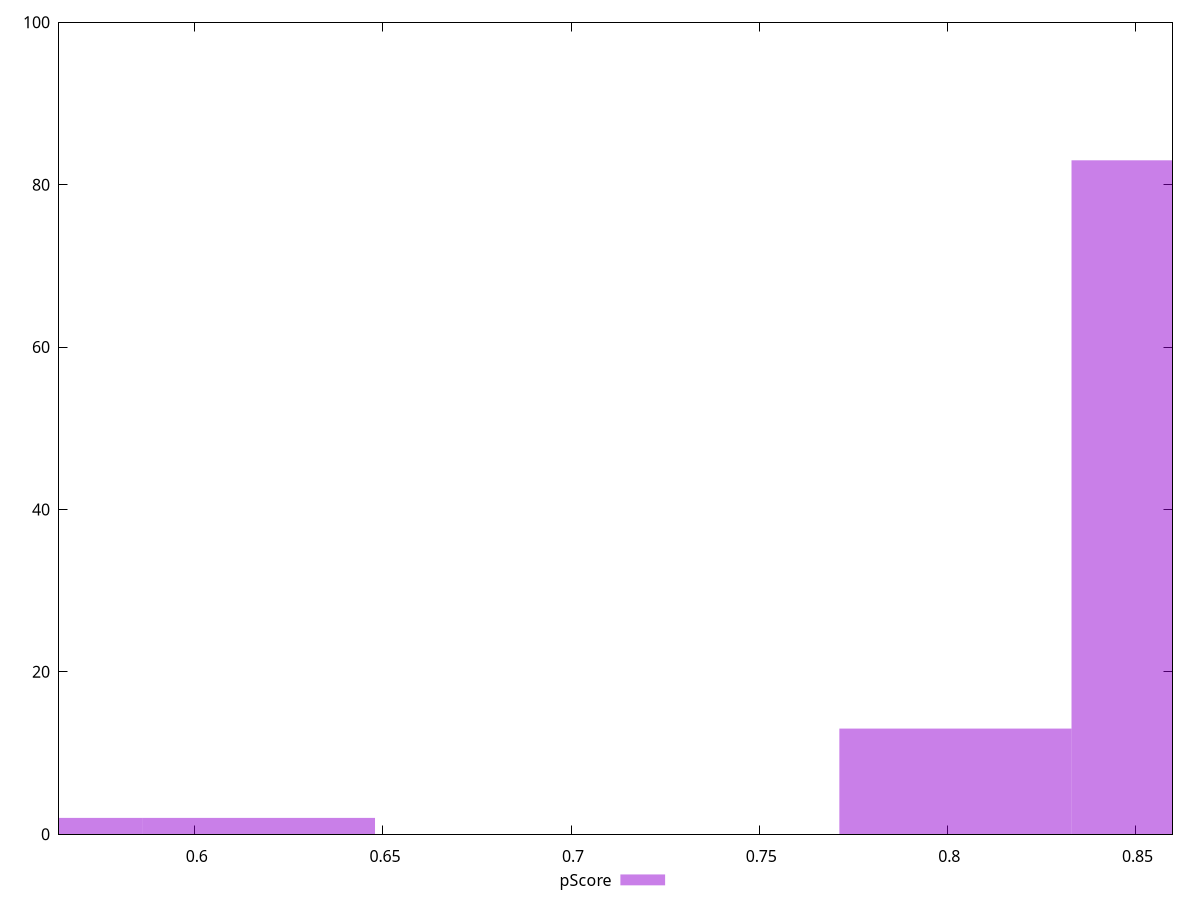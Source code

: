 reset

$pScore <<EOF
0.8021530567613233 13
0.8638571380506559 83
0.5553367316039931 2
0.6170408128933257 2
EOF

set key outside below
set boxwidth 0.061704081289332566
set xrange [0.56390582059417:0.8598443558530967]
set yrange [0:100]
set trange [0:100]
set style fill transparent solid 0.5 noborder
set terminal svg size 640, 490 enhanced background rgb 'white'
set output "report_00018_2021-02-10T15-25-16.877Z/interactive/samples/pages+cached+noadtech/pScore/histogram.svg"

plot $pScore title "pScore" with boxes

reset
